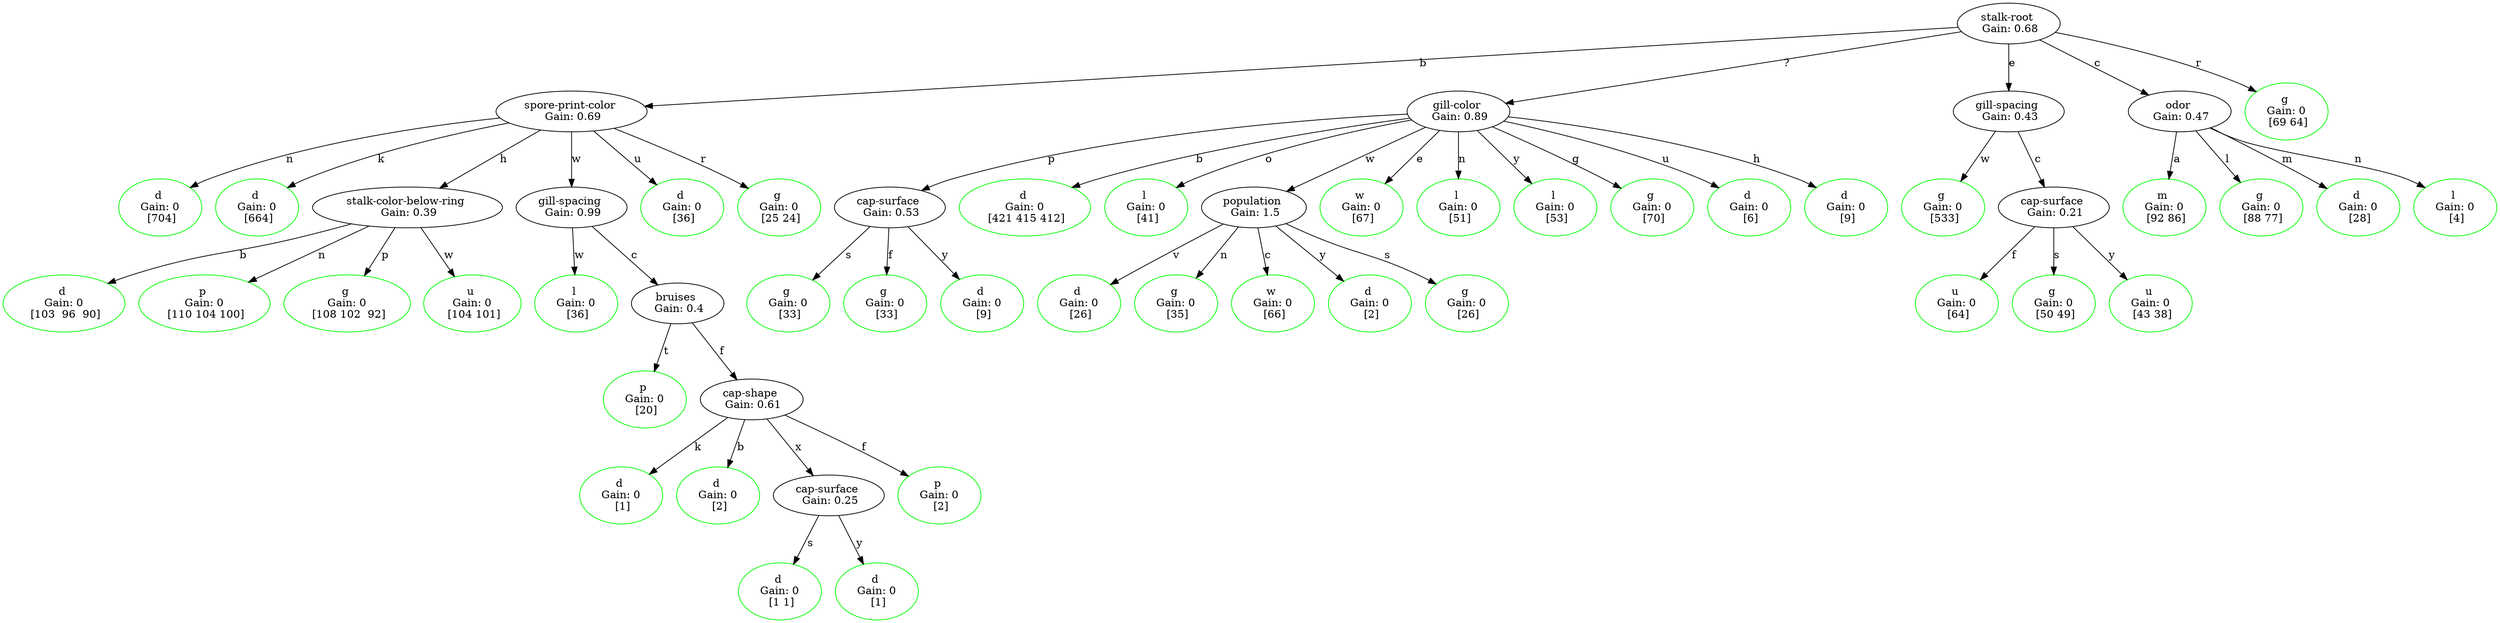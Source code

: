digraph {
	0 [label="stalk-root 
 Gain: 0.68"]
	25 [label="spore-print-color 
 Gain: 0.69"]
	0 -> 25 [label=b splines=line]
	26 [label="d 
 Gain: 0 
 [704]" color=green]
	25 -> 26 [label=n splines=line]
	27 [label="d 
 Gain: 0 
 [664]" color=green]
	25 -> 27 [label=k splines=line]
	28 [label="stalk-color-below-ring 
 Gain: 0.39"]
	25 -> 28 [label=h splines=line]
	29 [label="d 
 Gain: 0 
 [103  96  90]" color=green]
	28 -> 29 [label=b splines=line]
	30 [label="p 
 Gain: 0 
 [110 104 100]" color=green]
	28 -> 30 [label=n splines=line]
	31 [label="g 
 Gain: 0 
 [108 102  92]" color=green]
	28 -> 31 [label=p splines=line]
	32 [label="u 
 Gain: 0 
 [104 101]" color=green]
	28 -> 32 [label=w splines=line]
	33 [label="gill-spacing 
 Gain: 0.99"]
	25 -> 33 [label=w splines=line]
	34 [label="l 
 Gain: 0 
 [36]" color=green]
	33 -> 34 [label=w splines=line]
	35 [label="bruises 
 Gain: 0.4"]
	33 -> 35 [label=c splines=line]
	36 [label="p 
 Gain: 0 
 [20]" color=green]
	35 -> 36 [label=t splines=line]
	37 [label="cap-shape 
 Gain: 0.61"]
	35 -> 37 [label=f splines=line]
	38 [label="d 
 Gain: 0 
 [1]" color=green]
	37 -> 38 [label=k splines=line]
	39 [label="d 
 Gain: 0 
 [2]" color=green]
	37 -> 39 [label=b splines=line]
	40 [label="cap-surface 
 Gain: 0.25"]
	37 -> 40 [label=x splines=line]
	41 [label="d 
 Gain: 0 
 [1 1]" color=green]
	40 -> 41 [label=s splines=line]
	42 [label="d 
 Gain: 0 
 [1]" color=green]
	40 -> 42 [label=y splines=line]
	43 [label="p 
 Gain: 0 
 [2]" color=green]
	37 -> 43 [label=f splines=line]
	44 [label="d 
 Gain: 0 
 [36]" color=green]
	25 -> 44 [label=u splines=line]
	45 [label="g 
 Gain: 0 
 [25 24]" color=green]
	25 -> 45 [label=r splines=line]
	46 [label="gill-color 
 Gain: 0.89"]
	0 -> 46 [label="?" splines=line]
	47 [label="cap-surface 
 Gain: 0.53"]
	46 -> 47 [label=p splines=line]
	48 [label="g 
 Gain: 0 
 [33]" color=green]
	47 -> 48 [label=s splines=line]
	49 [label="g 
 Gain: 0 
 [33]" color=green]
	47 -> 49 [label=f splines=line]
	50 [label="d 
 Gain: 0 
 [9]" color=green]
	47 -> 50 [label=y splines=line]
	51 [label="d 
 Gain: 0 
 [421 415 412]" color=green]
	46 -> 51 [label=b splines=line]
	52 [label="l 
 Gain: 0 
 [41]" color=green]
	46 -> 52 [label=o splines=line]
	53 [label="population 
 Gain: 1.5"]
	46 -> 53 [label=w splines=line]
	54 [label="d 
 Gain: 0 
 [26]" color=green]
	53 -> 54 [label=v splines=line]
	55 [label="g 
 Gain: 0 
 [35]" color=green]
	53 -> 55 [label=n splines=line]
	56 [label="w 
 Gain: 0 
 [66]" color=green]
	53 -> 56 [label=c splines=line]
	57 [label="d 
 Gain: 0 
 [2]" color=green]
	53 -> 57 [label=y splines=line]
	58 [label="g 
 Gain: 0 
 [26]" color=green]
	53 -> 58 [label=s splines=line]
	59 [label="w 
 Gain: 0 
 [67]" color=green]
	46 -> 59 [label=e splines=line]
	60 [label="l 
 Gain: 0 
 [51]" color=green]
	46 -> 60 [label=n splines=line]
	61 [label="l 
 Gain: 0 
 [53]" color=green]
	46 -> 61 [label=y splines=line]
	62 [label="g 
 Gain: 0 
 [70]" color=green]
	46 -> 62 [label=g splines=line]
	63 [label="d 
 Gain: 0 
 [6]" color=green]
	46 -> 63 [label=u splines=line]
	64 [label="d 
 Gain: 0 
 [9]" color=green]
	46 -> 64 [label=h splines=line]
	65 [label="gill-spacing 
 Gain: 0.43"]
	0 -> 65 [label=e splines=line]
	66 [label="g 
 Gain: 0 
 [533]" color=green]
	65 -> 66 [label=w splines=line]
	67 [label="cap-surface 
 Gain: 0.21"]
	65 -> 67 [label=c splines=line]
	68 [label="u 
 Gain: 0 
 [64]" color=green]
	67 -> 68 [label=f splines=line]
	69 [label="g 
 Gain: 0 
 [50 49]" color=green]
	67 -> 69 [label=s splines=line]
	70 [label="u 
 Gain: 0 
 [43 38]" color=green]
	67 -> 70 [label=y splines=line]
	71 [label="odor 
 Gain: 0.47"]
	0 -> 71 [label=c splines=line]
	72 [label="m 
 Gain: 0 
 [92 86]" color=green]
	71 -> 72 [label=a splines=line]
	73 [label="g 
 Gain: 0 
 [88 77]" color=green]
	71 -> 73 [label=l splines=line]
	74 [label="d 
 Gain: 0 
 [28]" color=green]
	71 -> 74 [label=m splines=line]
	75 [label="l 
 Gain: 0 
 [4]" color=green]
	71 -> 75 [label=n splines=line]
	76 [label="g 
 Gain: 0 
 [69 64]" color=green]
	0 -> 76 [label=r splines=line]
}
